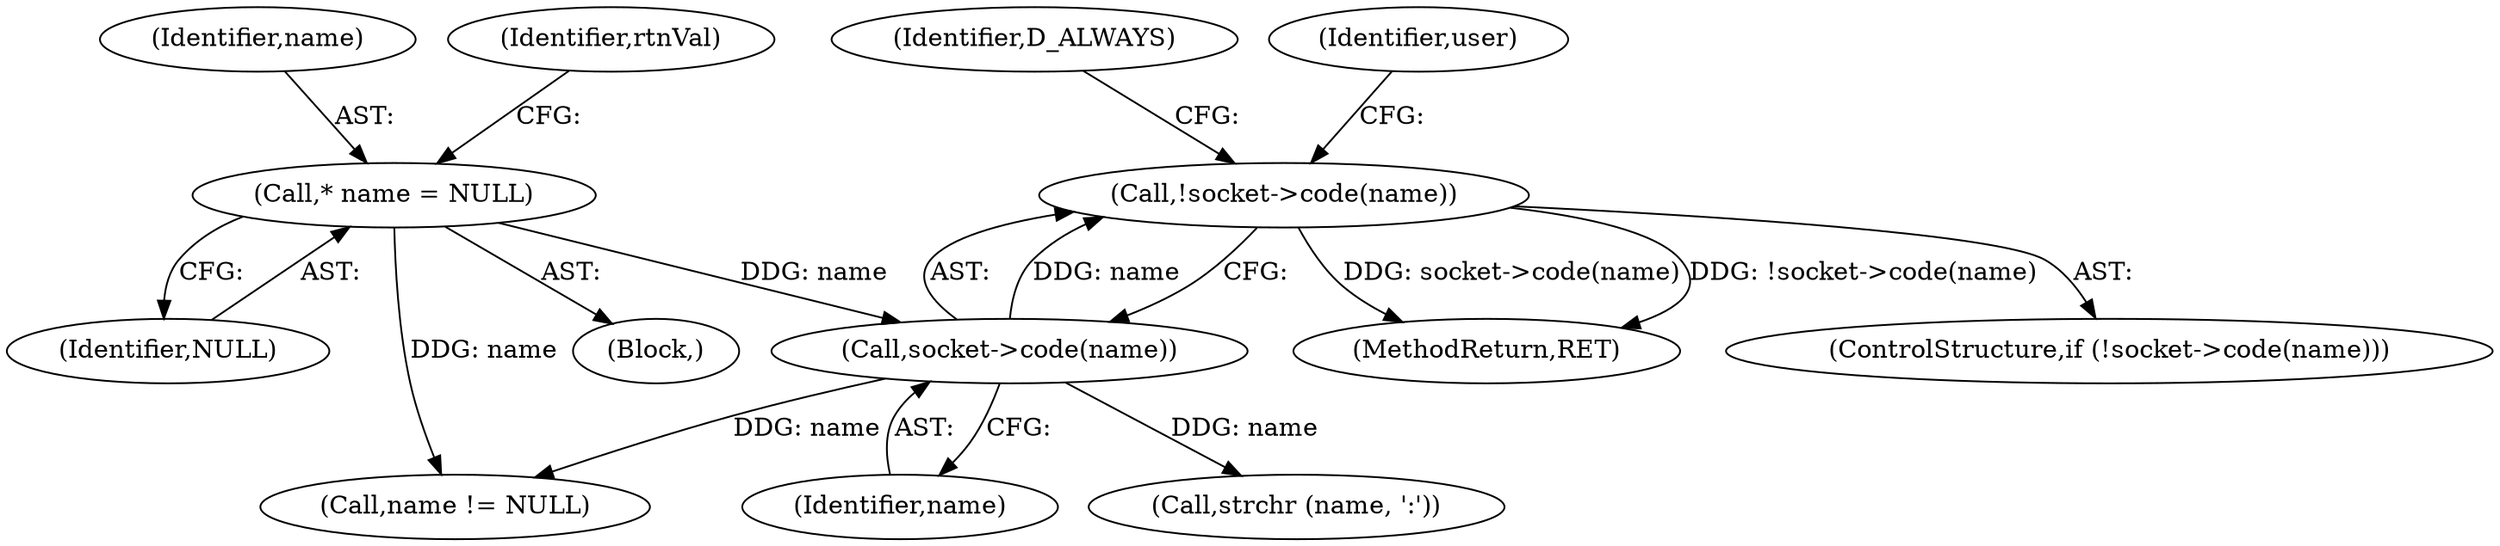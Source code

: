 digraph "0_htcondor_5e5571d1a431eb3c61977b6dd6ec90186ef79867_0@API" {
"1000152" [label="(Call,!socket->code(name))"];
"1000153" [label="(Call,socket->code(name))"];
"1000109" [label="(Call,* name = NULL)"];
"1000315" [label="(MethodReturn,RET)"];
"1000307" [label="(Call,name != NULL)"];
"1000110" [label="(Identifier,name)"];
"1000154" [label="(Identifier,name)"];
"1000107" [label="(Block,)"];
"1000157" [label="(Identifier,D_ALWAYS)"];
"1000111" [label="(Identifier,NULL)"];
"1000109" [label="(Call,* name = NULL)"];
"1000151" [label="(ControlStructure,if (!socket->code(name)))"];
"1000161" [label="(Identifier,user)"];
"1000152" [label="(Call,!socket->code(name))"];
"1000168" [label="(Call,strchr (name, ':'))"];
"1000114" [label="(Identifier,rtnVal)"];
"1000153" [label="(Call,socket->code(name))"];
"1000152" -> "1000151"  [label="AST: "];
"1000152" -> "1000153"  [label="CFG: "];
"1000153" -> "1000152"  [label="AST: "];
"1000157" -> "1000152"  [label="CFG: "];
"1000161" -> "1000152"  [label="CFG: "];
"1000152" -> "1000315"  [label="DDG: socket->code(name)"];
"1000152" -> "1000315"  [label="DDG: !socket->code(name)"];
"1000153" -> "1000152"  [label="DDG: name"];
"1000153" -> "1000154"  [label="CFG: "];
"1000154" -> "1000153"  [label="AST: "];
"1000109" -> "1000153"  [label="DDG: name"];
"1000153" -> "1000168"  [label="DDG: name"];
"1000153" -> "1000307"  [label="DDG: name"];
"1000109" -> "1000107"  [label="AST: "];
"1000109" -> "1000111"  [label="CFG: "];
"1000110" -> "1000109"  [label="AST: "];
"1000111" -> "1000109"  [label="AST: "];
"1000114" -> "1000109"  [label="CFG: "];
"1000109" -> "1000307"  [label="DDG: name"];
}
